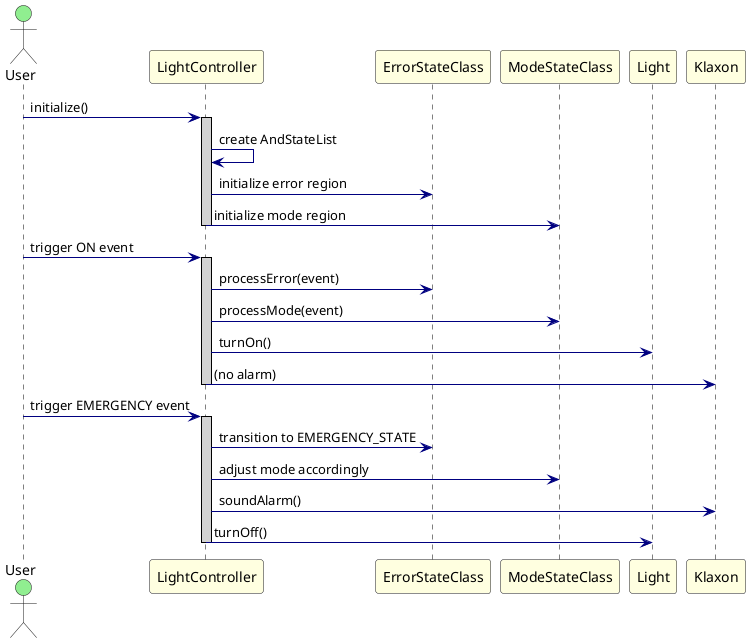 @startuml DecomposedAndStatePattern_SequenceDiagram

skinparam sequence {
    ActorBackgroundColor LightGreen
    ParticipantBackgroundColor LightYellow
    LifeLineBorderColor Black
    LifeLineBackgroundColor LightGray
    ArrowColor Navy
}

actor User
participant "LightController" as LC
participant "ErrorStateClass" as ESC
participant "ModeStateClass" as MSC
participant "Light" as Lgt
participant "Klaxon" as Klx

User -> LC : initialize()
activate LC
LC -> LC : create AndStateList
LC -> ESC : initialize error region
LC -> MSC : initialize mode region
deactivate LC

User -> LC : trigger ON event
activate LC
LC -> ESC : processError(event)
LC -> MSC : processMode(event)
LC -> Lgt : turnOn()
LC -> Klx : (no alarm)
deactivate LC

User -> LC : trigger EMERGENCY event
activate LC
LC -> ESC : transition to EMERGENCY_STATE
LC -> MSC : adjust mode accordingly
LC -> Klx : soundAlarm()
LC -> Lgt : turnOff()
deactivate LC

@enduml
